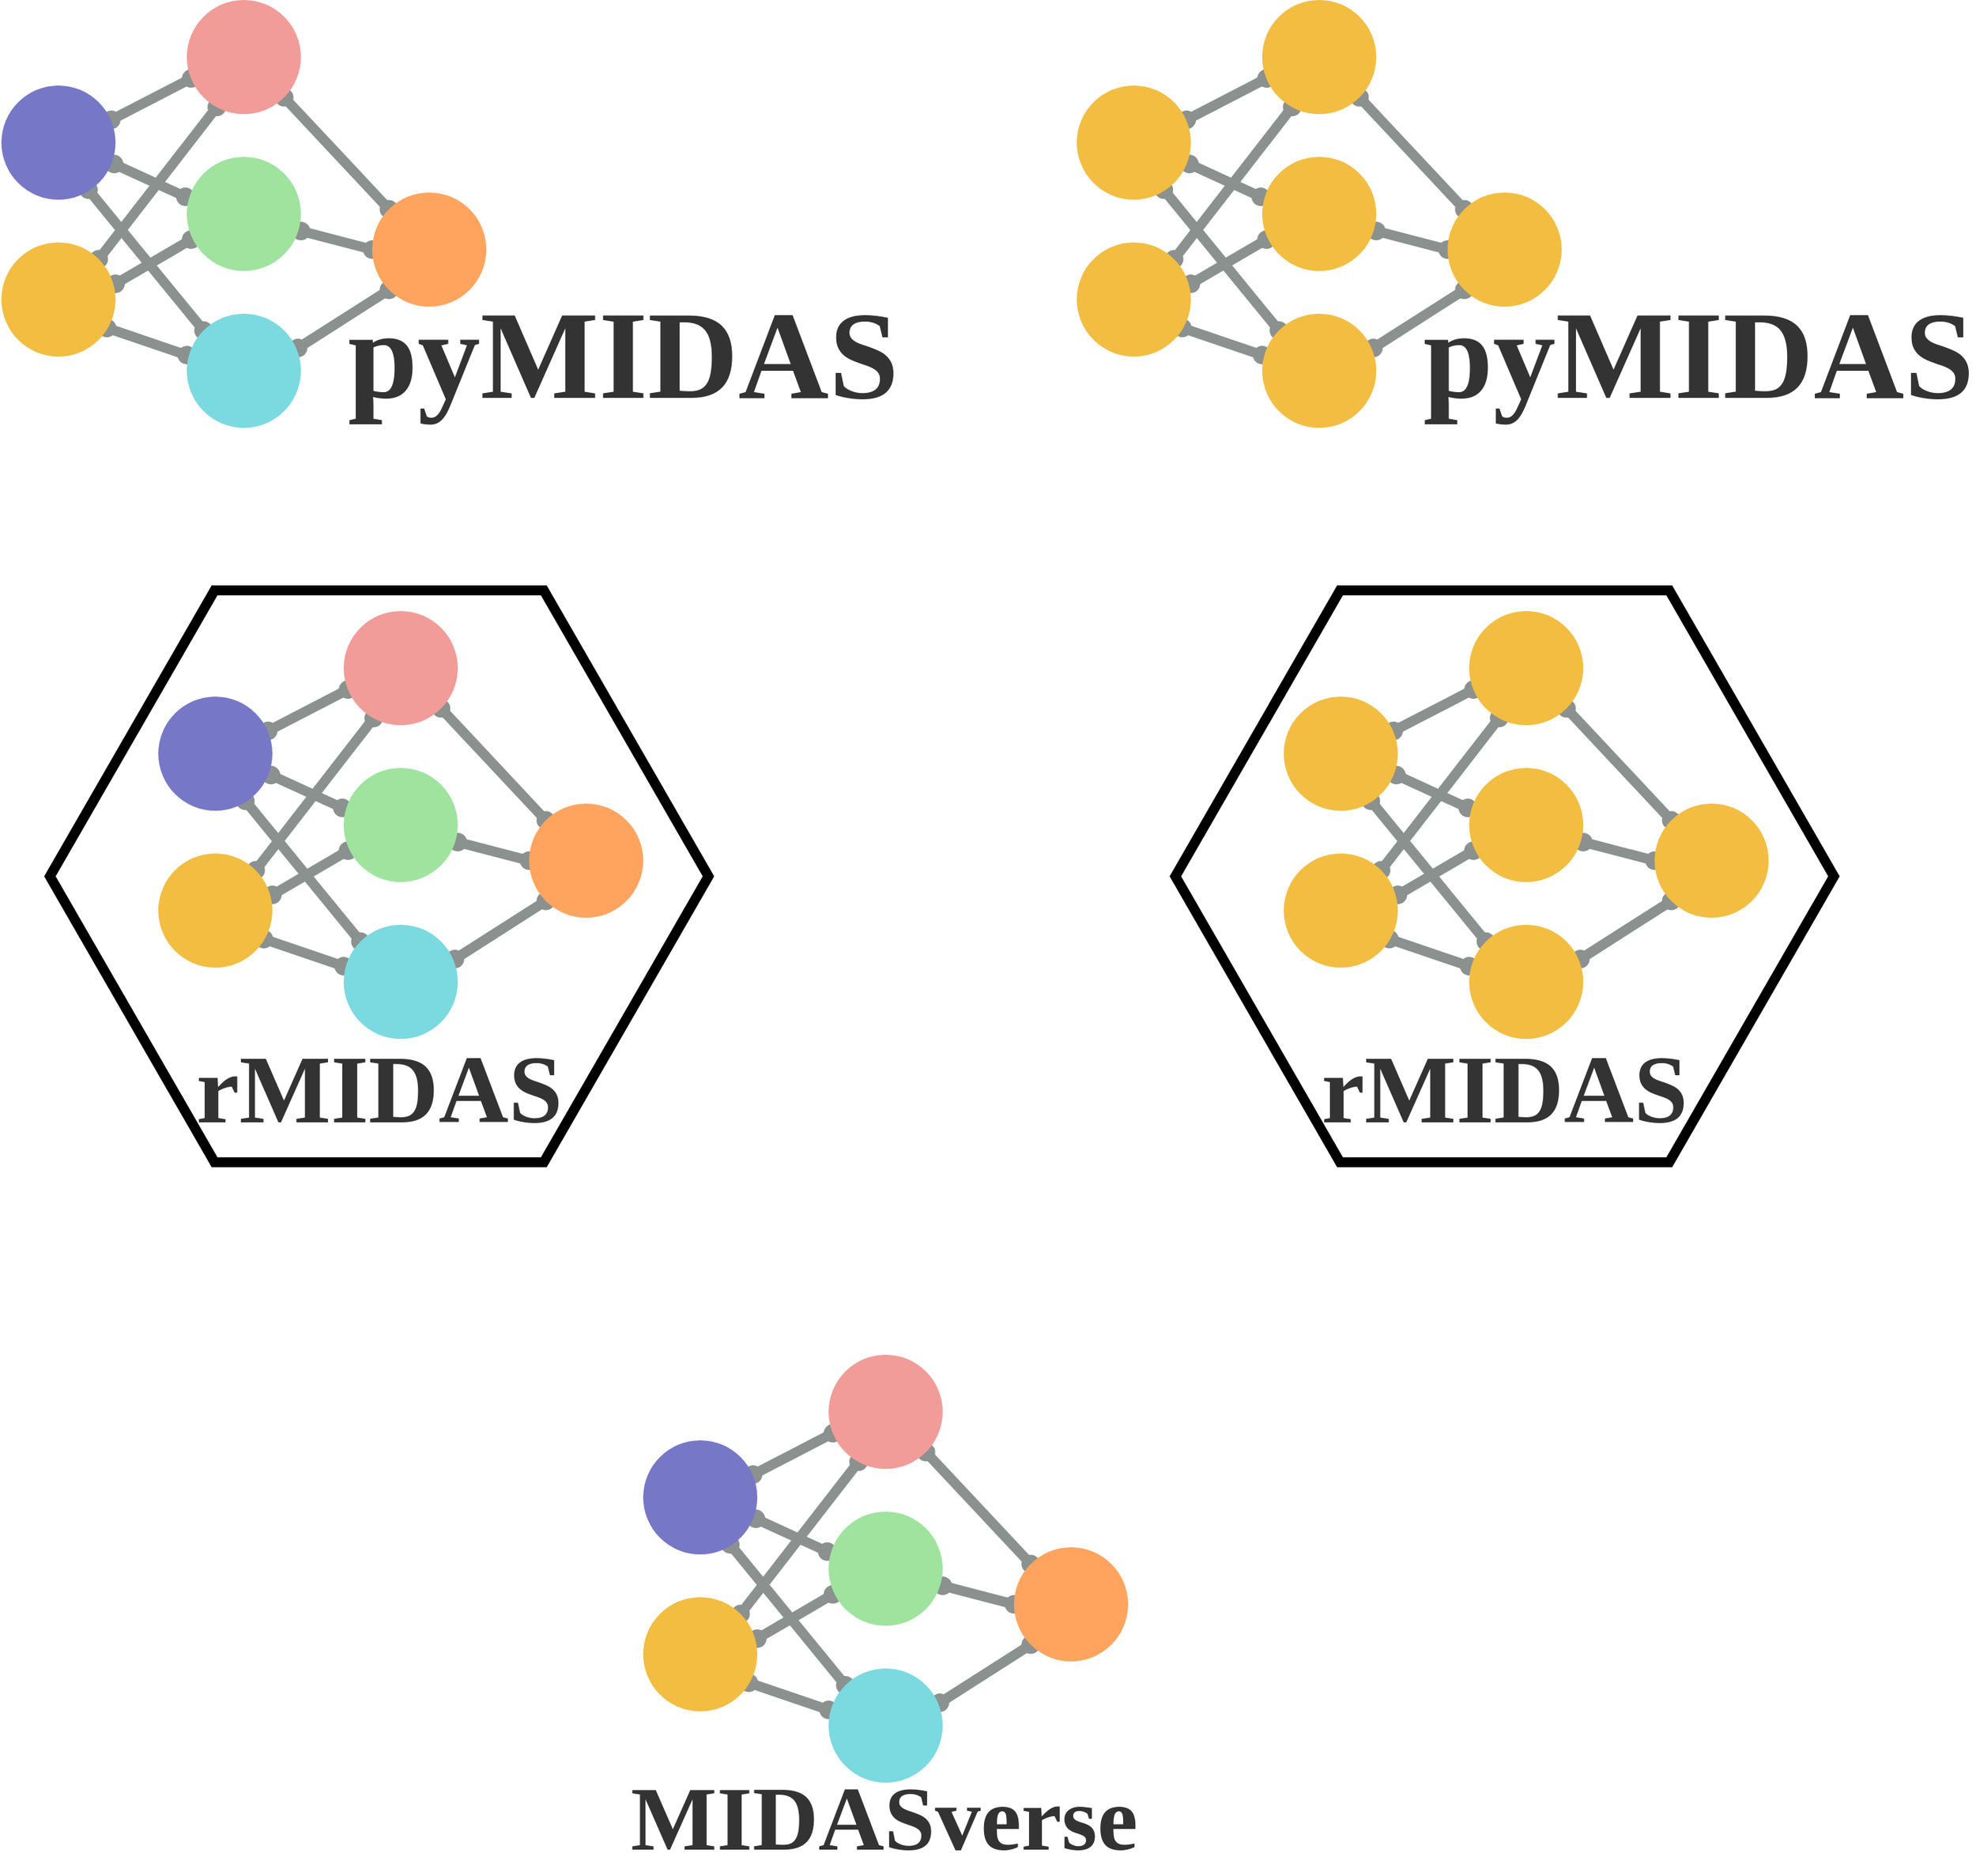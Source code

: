 <mxfile version="12.4.2" type="device" pages="1"><diagram id="gq_O7sFuViKUcxDhqL0e" name="Page-1"><mxGraphModel dx="1113" dy="800" grid="1" gridSize="10" guides="1" tooltips="1" connect="1" arrows="1" fold="1" page="1" pageScale="1" pageWidth="1600" pageHeight="900" math="0" shadow="0" extFonts="Ubuntu^https://fonts.googleapis.com/css?family=Ubuntu"><root><mxCell id="0"/><mxCell id="1" parent="0"/><mxCell id="aTZ5-UfbHRdMZmEoNgiI-82" value="" style="shape=hexagon;perimeter=hexagonPerimeter2;whiteSpace=wrap;html=1;strokeWidth=7;fontSize=40;" parent="1" vertex="1"><mxGeometry x="959.13" y="454" width="461.75" height="401" as="geometry"/></mxCell><mxCell id="aTZ5-UfbHRdMZmEoNgiI-83" style="rounded=0;orthogonalLoop=1;jettySize=auto;html=1;exitX=1;exitY=1;exitDx=0;exitDy=0;entryX=0;entryY=0;entryDx=0;entryDy=0;endArrow=oval;endFill=1;startArrow=oval;startFill=1;strokeWidth=7;strokeColor=#8B918E;fillColor=#fff2cc;" parent="1" source="aTZ5-UfbHRdMZmEoNgiI-96" target="aTZ5-UfbHRdMZmEoNgiI-92" edge="1"><mxGeometry relative="1" as="geometry"/></mxCell><mxCell id="aTZ5-UfbHRdMZmEoNgiI-84" style="edgeStyle=none;rounded=0;orthogonalLoop=1;jettySize=auto;html=1;exitX=0.263;exitY=0.938;exitDx=0;exitDy=0;entryX=1;entryY=0;entryDx=0;entryDy=0;startArrow=oval;startFill=1;endArrow=oval;endFill=1;strokeWidth=7;strokeColor=#8B918E;fillColor=#fff2cc;exitPerimeter=0;" parent="1" source="aTZ5-UfbHRdMZmEoNgiI-96" target="aTZ5-UfbHRdMZmEoNgiI-89" edge="1"><mxGeometry relative="1" as="geometry"/></mxCell><mxCell id="aTZ5-UfbHRdMZmEoNgiI-85" style="edgeStyle=none;rounded=0;orthogonalLoop=1;jettySize=auto;html=1;exitX=0.963;exitY=0.3;exitDx=0;exitDy=0;entryX=0.038;entryY=0.688;entryDx=0;entryDy=0;startArrow=oval;startFill=1;endArrow=oval;endFill=1;strokeWidth=7;strokeColor=#8B918E;fillColor=#fff2cc;entryPerimeter=0;exitPerimeter=0;" parent="1" source="aTZ5-UfbHRdMZmEoNgiI-95" target="aTZ5-UfbHRdMZmEoNgiI-96" edge="1"><mxGeometry relative="1" as="geometry"/></mxCell><mxCell id="aTZ5-UfbHRdMZmEoNgiI-86" style="edgeStyle=none;rounded=0;orthogonalLoop=1;jettySize=auto;html=1;exitX=0;exitY=0;exitDx=0;exitDy=0;entryX=0.763;entryY=0.913;entryDx=0;entryDy=0;startArrow=oval;startFill=1;endArrow=oval;endFill=1;strokeWidth=7;strokeColor=#8B918E;fillColor=#fff2cc;entryPerimeter=0;" parent="1" source="aTZ5-UfbHRdMZmEoNgiI-93" target="aTZ5-UfbHRdMZmEoNgiI-95" edge="1"><mxGeometry relative="1" as="geometry"/></mxCell><mxCell id="aTZ5-UfbHRdMZmEoNgiI-87" style="edgeStyle=none;rounded=0;orthogonalLoop=1;jettySize=auto;html=1;exitX=1;exitY=0.363;exitDx=0;exitDy=0;entryX=0.038;entryY=0.725;entryDx=0;entryDy=0;startArrow=oval;startFill=1;endArrow=oval;endFill=1;strokeWidth=7;strokeColor=#8B918E;fillColor=#fff2cc;exitPerimeter=0;entryPerimeter=0;" parent="1" source="aTZ5-UfbHRdMZmEoNgiI-89" target="aTZ5-UfbHRdMZmEoNgiI-97" edge="1"><mxGeometry relative="1" as="geometry"/></mxCell><mxCell id="aTZ5-UfbHRdMZmEoNgiI-88" style="edgeStyle=none;rounded=0;orthogonalLoop=1;jettySize=auto;html=1;exitX=0.925;exitY=0.75;exitDx=0;exitDy=0;entryX=0;entryY=0.363;entryDx=0;entryDy=0;startArrow=oval;startFill=1;endArrow=oval;endFill=1;strokeWidth=7;strokeColor=#8B918E;fillColor=#fff2cc;exitPerimeter=0;entryPerimeter=0;" parent="1" source="aTZ5-UfbHRdMZmEoNgiI-89" target="aTZ5-UfbHRdMZmEoNgiI-93" edge="1"><mxGeometry relative="1" as="geometry"/></mxCell><mxCell id="aTZ5-UfbHRdMZmEoNgiI-89" value="" style="ellipse;whiteSpace=wrap;html=1;aspect=fixed;fillColor=#F2BD41;strokeColor=none;" parent="1" vertex="1"><mxGeometry x="1035.12" y="638.5" width="80" height="80" as="geometry"/></mxCell><mxCell id="aTZ5-UfbHRdMZmEoNgiI-90" style="edgeStyle=none;rounded=0;orthogonalLoop=1;jettySize=auto;html=1;exitX=0;exitY=0.5;exitDx=0;exitDy=0;entryX=1;entryY=0.65;entryDx=0;entryDy=0;startArrow=oval;startFill=1;endArrow=oval;endFill=1;strokeWidth=7;strokeColor=#8B918E;fillColor=#fff2cc;entryPerimeter=0;" parent="1" source="aTZ5-UfbHRdMZmEoNgiI-92" target="aTZ5-UfbHRdMZmEoNgiI-97" edge="1"><mxGeometry relative="1" as="geometry"/></mxCell><mxCell id="aTZ5-UfbHRdMZmEoNgiI-91" style="edgeStyle=none;rounded=0;orthogonalLoop=1;jettySize=auto;html=1;exitX=0;exitY=1;exitDx=0;exitDy=0;entryX=0.975;entryY=0.3;entryDx=0;entryDy=0;startArrow=oval;startFill=1;endArrow=oval;endFill=1;strokeWidth=7;strokeColor=#8B918E;entryPerimeter=0;" parent="1" source="aTZ5-UfbHRdMZmEoNgiI-92" target="aTZ5-UfbHRdMZmEoNgiI-93" edge="1"><mxGeometry relative="1" as="geometry"/></mxCell><mxCell id="aTZ5-UfbHRdMZmEoNgiI-92" value="" style="ellipse;whiteSpace=wrap;html=1;aspect=fixed;strokeColor=none;fillColor=#F2BD41;" parent="1" vertex="1"><mxGeometry x="1295.12" y="603.5" width="80" height="80" as="geometry"/></mxCell><mxCell id="aTZ5-UfbHRdMZmEoNgiI-93" value="" style="ellipse;whiteSpace=wrap;html=1;aspect=fixed;strokeColor=none;fillColor=#F2BD41;" parent="1" vertex="1"><mxGeometry x="1165.12" y="688.5" width="80" height="80" as="geometry"/></mxCell><mxCell id="aTZ5-UfbHRdMZmEoNgiI-94" style="edgeStyle=none;rounded=0;orthogonalLoop=1;jettySize=auto;html=1;exitX=0.988;exitY=0.688;exitDx=0;exitDy=0;entryX=-0.012;entryY=0.35;entryDx=0;entryDy=0;startArrow=oval;startFill=1;endArrow=oval;endFill=1;strokeColor=#8B918E;strokeWidth=7;entryPerimeter=0;exitPerimeter=0;" parent="1" source="aTZ5-UfbHRdMZmEoNgiI-95" target="aTZ5-UfbHRdMZmEoNgiI-97" edge="1"><mxGeometry relative="1" as="geometry"/></mxCell><mxCell id="aTZ5-UfbHRdMZmEoNgiI-95" value="" style="ellipse;whiteSpace=wrap;html=1;aspect=fixed;strokeColor=none;fillColor=#F2BD41;" parent="1" vertex="1"><mxGeometry x="1035.12" y="528.5" width="80" height="80" as="geometry"/></mxCell><mxCell id="aTZ5-UfbHRdMZmEoNgiI-96" value="" style="ellipse;whiteSpace=wrap;html=1;aspect=fixed;strokeColor=none;fillColor=#F2BD41;" parent="1" vertex="1"><mxGeometry x="1165.12" y="468.5" width="80" height="80" as="geometry"/></mxCell><mxCell id="aTZ5-UfbHRdMZmEoNgiI-97" value="" style="ellipse;whiteSpace=wrap;html=1;aspect=fixed;fillColor=#F2BD41;strokeColor=none;" parent="1" vertex="1"><mxGeometry x="1165.12" y="578.5" width="80" height="80" as="geometry"/></mxCell><mxCell id="aTZ5-UfbHRdMZmEoNgiI-98" value="rMIDAS" style="text;html=1;strokeColor=none;fillColor=none;align=center;verticalAlign=middle;whiteSpace=wrap;rounded=0;fontSize=68;fontStyle=1;fontColor=#333333;rotation=0;fontFamily=Ubuntu;FType=g;" parent="1" vertex="1"><mxGeometry x="1115" y="793.5" width="150" height="20" as="geometry"/></mxCell><mxCell id="aTZ5-UfbHRdMZmEoNgiI-99" value="" style="shape=hexagon;perimeter=hexagonPerimeter2;whiteSpace=wrap;html=1;strokeWidth=7;fontSize=40;" parent="1" vertex="1"><mxGeometry x="170" y="454" width="461.75" height="401" as="geometry"/></mxCell><mxCell id="aTZ5-UfbHRdMZmEoNgiI-100" style="rounded=0;orthogonalLoop=1;jettySize=auto;html=1;exitX=1;exitY=1;exitDx=0;exitDy=0;entryX=0;entryY=0;entryDx=0;entryDy=0;endArrow=oval;endFill=1;startArrow=oval;startFill=1;strokeWidth=7;strokeColor=#8B918E;fillColor=#fff2cc;" parent="1" source="aTZ5-UfbHRdMZmEoNgiI-113" target="aTZ5-UfbHRdMZmEoNgiI-109" edge="1"><mxGeometry relative="1" as="geometry"/></mxCell><mxCell id="aTZ5-UfbHRdMZmEoNgiI-101" style="edgeStyle=none;rounded=0;orthogonalLoop=1;jettySize=auto;html=1;exitX=0.263;exitY=0.938;exitDx=0;exitDy=0;entryX=1;entryY=0;entryDx=0;entryDy=0;startArrow=oval;startFill=1;endArrow=oval;endFill=1;strokeWidth=7;strokeColor=#8B918E;fillColor=#fff2cc;exitPerimeter=0;" parent="1" source="aTZ5-UfbHRdMZmEoNgiI-113" target="aTZ5-UfbHRdMZmEoNgiI-106" edge="1"><mxGeometry relative="1" as="geometry"/></mxCell><mxCell id="aTZ5-UfbHRdMZmEoNgiI-102" style="edgeStyle=none;rounded=0;orthogonalLoop=1;jettySize=auto;html=1;exitX=0.963;exitY=0.3;exitDx=0;exitDy=0;entryX=0.038;entryY=0.688;entryDx=0;entryDy=0;startArrow=oval;startFill=1;endArrow=oval;endFill=1;strokeWidth=7;strokeColor=#8B918E;fillColor=#fff2cc;entryPerimeter=0;exitPerimeter=0;" parent="1" source="aTZ5-UfbHRdMZmEoNgiI-112" target="aTZ5-UfbHRdMZmEoNgiI-113" edge="1"><mxGeometry relative="1" as="geometry"/></mxCell><mxCell id="aTZ5-UfbHRdMZmEoNgiI-103" style="edgeStyle=none;rounded=0;orthogonalLoop=1;jettySize=auto;html=1;exitX=0;exitY=0;exitDx=0;exitDy=0;entryX=0.763;entryY=0.913;entryDx=0;entryDy=0;startArrow=oval;startFill=1;endArrow=oval;endFill=1;strokeWidth=7;strokeColor=#8B918E;fillColor=#fff2cc;entryPerimeter=0;" parent="1" source="aTZ5-UfbHRdMZmEoNgiI-110" target="aTZ5-UfbHRdMZmEoNgiI-112" edge="1"><mxGeometry relative="1" as="geometry"/></mxCell><mxCell id="aTZ5-UfbHRdMZmEoNgiI-104" style="edgeStyle=none;rounded=0;orthogonalLoop=1;jettySize=auto;html=1;exitX=1;exitY=0.363;exitDx=0;exitDy=0;entryX=0.038;entryY=0.725;entryDx=0;entryDy=0;startArrow=oval;startFill=1;endArrow=oval;endFill=1;strokeWidth=7;strokeColor=#8B918E;fillColor=#fff2cc;exitPerimeter=0;entryPerimeter=0;" parent="1" source="aTZ5-UfbHRdMZmEoNgiI-106" target="aTZ5-UfbHRdMZmEoNgiI-114" edge="1"><mxGeometry relative="1" as="geometry"/></mxCell><mxCell id="aTZ5-UfbHRdMZmEoNgiI-105" style="edgeStyle=none;rounded=0;orthogonalLoop=1;jettySize=auto;html=1;exitX=0.925;exitY=0.75;exitDx=0;exitDy=0;entryX=0;entryY=0.363;entryDx=0;entryDy=0;startArrow=oval;startFill=1;endArrow=oval;endFill=1;strokeWidth=7;strokeColor=#8B918E;fillColor=#fff2cc;exitPerimeter=0;entryPerimeter=0;" parent="1" source="aTZ5-UfbHRdMZmEoNgiI-106" target="aTZ5-UfbHRdMZmEoNgiI-110" edge="1"><mxGeometry relative="1" as="geometry"/></mxCell><mxCell id="aTZ5-UfbHRdMZmEoNgiI-106" value="" style="ellipse;whiteSpace=wrap;html=1;aspect=fixed;fillColor=#F2BD41;strokeColor=none;" parent="1" vertex="1"><mxGeometry x="245.99" y="638.5" width="80" height="80" as="geometry"/></mxCell><mxCell id="aTZ5-UfbHRdMZmEoNgiI-107" style="edgeStyle=none;rounded=0;orthogonalLoop=1;jettySize=auto;html=1;exitX=0;exitY=0.5;exitDx=0;exitDy=0;entryX=1;entryY=0.65;entryDx=0;entryDy=0;startArrow=oval;startFill=1;endArrow=oval;endFill=1;strokeWidth=7;strokeColor=#8B918E;fillColor=#fff2cc;entryPerimeter=0;" parent="1" source="aTZ5-UfbHRdMZmEoNgiI-109" target="aTZ5-UfbHRdMZmEoNgiI-114" edge="1"><mxGeometry relative="1" as="geometry"/></mxCell><mxCell id="aTZ5-UfbHRdMZmEoNgiI-108" style="edgeStyle=none;rounded=0;orthogonalLoop=1;jettySize=auto;html=1;exitX=0;exitY=1;exitDx=0;exitDy=0;entryX=0.975;entryY=0.3;entryDx=0;entryDy=0;startArrow=oval;startFill=1;endArrow=oval;endFill=1;strokeWidth=7;strokeColor=#8B918E;entryPerimeter=0;" parent="1" source="aTZ5-UfbHRdMZmEoNgiI-109" target="aTZ5-UfbHRdMZmEoNgiI-110" edge="1"><mxGeometry relative="1" as="geometry"/></mxCell><mxCell id="aTZ5-UfbHRdMZmEoNgiI-109" value="" style="ellipse;whiteSpace=wrap;html=1;aspect=fixed;strokeColor=none;fillColor=#FFA45E;" parent="1" vertex="1"><mxGeometry x="505.99" y="603.5" width="80" height="80" as="geometry"/></mxCell><mxCell id="aTZ5-UfbHRdMZmEoNgiI-110" value="" style="ellipse;whiteSpace=wrap;html=1;aspect=fixed;strokeColor=none;fillColor=#7BD9E0;" parent="1" vertex="1"><mxGeometry x="375.99" y="688.5" width="80" height="80" as="geometry"/></mxCell><mxCell id="aTZ5-UfbHRdMZmEoNgiI-111" style="edgeStyle=none;rounded=0;orthogonalLoop=1;jettySize=auto;html=1;exitX=0.988;exitY=0.688;exitDx=0;exitDy=0;entryX=-0.012;entryY=0.35;entryDx=0;entryDy=0;startArrow=oval;startFill=1;endArrow=oval;endFill=1;strokeColor=#8B918E;strokeWidth=7;entryPerimeter=0;exitPerimeter=0;" parent="1" source="aTZ5-UfbHRdMZmEoNgiI-112" target="aTZ5-UfbHRdMZmEoNgiI-114" edge="1"><mxGeometry relative="1" as="geometry"/></mxCell><mxCell id="aTZ5-UfbHRdMZmEoNgiI-112" value="" style="ellipse;whiteSpace=wrap;html=1;aspect=fixed;strokeColor=none;fillColor=#7777C7;" parent="1" vertex="1"><mxGeometry x="245.99" y="528.5" width="80" height="80" as="geometry"/></mxCell><mxCell id="aTZ5-UfbHRdMZmEoNgiI-113" value="" style="ellipse;whiteSpace=wrap;html=1;aspect=fixed;strokeColor=none;fillColor=#F19C99;gradientColor=none;gradientDirection=east;" parent="1" vertex="1"><mxGeometry x="375.99" y="468.5" width="80" height="80" as="geometry"/></mxCell><mxCell id="aTZ5-UfbHRdMZmEoNgiI-114" value="" style="ellipse;whiteSpace=wrap;html=1;aspect=fixed;fillColor=#9FE39F;strokeColor=none;" parent="1" vertex="1"><mxGeometry x="375.99" y="578.5" width="80" height="80" as="geometry"/></mxCell><mxCell id="aTZ5-UfbHRdMZmEoNgiI-115" value="rMIDAS" style="text;html=1;strokeColor=none;fillColor=none;align=center;verticalAlign=middle;whiteSpace=wrap;rounded=0;fontSize=68;fontStyle=1;fontColor=#333333;rotation=0;fontFamily=Ubuntu;FType=g;" parent="1" vertex="1"><mxGeometry x="325.87" y="793.5" width="150" height="20" as="geometry"/></mxCell><mxCell id="aTZ5-UfbHRdMZmEoNgiI-116" style="rounded=0;orthogonalLoop=1;jettySize=auto;html=1;exitX=1;exitY=1;exitDx=0;exitDy=0;entryX=0;entryY=0;entryDx=0;entryDy=0;endArrow=oval;endFill=1;startArrow=oval;startFill=1;strokeWidth=7;strokeColor=#8B918E;fillColor=#fff2cc;" parent="1" source="aTZ5-UfbHRdMZmEoNgiI-129" target="aTZ5-UfbHRdMZmEoNgiI-125" edge="1"><mxGeometry relative="1" as="geometry"/></mxCell><mxCell id="aTZ5-UfbHRdMZmEoNgiI-117" style="edgeStyle=none;rounded=0;orthogonalLoop=1;jettySize=auto;html=1;exitX=0.263;exitY=0.938;exitDx=0;exitDy=0;entryX=1;entryY=0;entryDx=0;entryDy=0;startArrow=oval;startFill=1;endArrow=oval;endFill=1;strokeWidth=7;strokeColor=#8B918E;fillColor=#fff2cc;exitPerimeter=0;" parent="1" source="aTZ5-UfbHRdMZmEoNgiI-129" target="aTZ5-UfbHRdMZmEoNgiI-122" edge="1"><mxGeometry relative="1" as="geometry"/></mxCell><mxCell id="aTZ5-UfbHRdMZmEoNgiI-118" style="edgeStyle=none;rounded=0;orthogonalLoop=1;jettySize=auto;html=1;exitX=0.963;exitY=0.3;exitDx=0;exitDy=0;entryX=0.038;entryY=0.688;entryDx=0;entryDy=0;startArrow=oval;startFill=1;endArrow=oval;endFill=1;strokeWidth=7;strokeColor=#8B918E;fillColor=#fff2cc;entryPerimeter=0;exitPerimeter=0;" parent="1" source="aTZ5-UfbHRdMZmEoNgiI-128" target="aTZ5-UfbHRdMZmEoNgiI-129" edge="1"><mxGeometry relative="1" as="geometry"/></mxCell><mxCell id="aTZ5-UfbHRdMZmEoNgiI-119" style="edgeStyle=none;rounded=0;orthogonalLoop=1;jettySize=auto;html=1;exitX=0;exitY=0;exitDx=0;exitDy=0;entryX=0.763;entryY=0.913;entryDx=0;entryDy=0;startArrow=oval;startFill=1;endArrow=oval;endFill=1;strokeWidth=7;strokeColor=#8B918E;fillColor=#fff2cc;entryPerimeter=0;" parent="1" source="aTZ5-UfbHRdMZmEoNgiI-126" target="aTZ5-UfbHRdMZmEoNgiI-128" edge="1"><mxGeometry relative="1" as="geometry"/></mxCell><mxCell id="aTZ5-UfbHRdMZmEoNgiI-120" style="edgeStyle=none;rounded=0;orthogonalLoop=1;jettySize=auto;html=1;exitX=1;exitY=0.363;exitDx=0;exitDy=0;entryX=0.038;entryY=0.725;entryDx=0;entryDy=0;startArrow=oval;startFill=1;endArrow=oval;endFill=1;strokeWidth=7;strokeColor=#8B918E;fillColor=#fff2cc;exitPerimeter=0;entryPerimeter=0;" parent="1" source="aTZ5-UfbHRdMZmEoNgiI-122" target="aTZ5-UfbHRdMZmEoNgiI-130" edge="1"><mxGeometry relative="1" as="geometry"/></mxCell><mxCell id="aTZ5-UfbHRdMZmEoNgiI-121" style="edgeStyle=none;rounded=0;orthogonalLoop=1;jettySize=auto;html=1;exitX=0.925;exitY=0.75;exitDx=0;exitDy=0;entryX=0;entryY=0.363;entryDx=0;entryDy=0;startArrow=oval;startFill=1;endArrow=oval;endFill=1;strokeWidth=7;strokeColor=#8B918E;fillColor=#fff2cc;exitPerimeter=0;entryPerimeter=0;" parent="1" source="aTZ5-UfbHRdMZmEoNgiI-122" target="aTZ5-UfbHRdMZmEoNgiI-126" edge="1"><mxGeometry relative="1" as="geometry"/></mxCell><mxCell id="aTZ5-UfbHRdMZmEoNgiI-122" value="" style="ellipse;whiteSpace=wrap;html=1;aspect=fixed;fillColor=#F2BD41;strokeColor=none;" parent="1" vertex="1"><mxGeometry x="135.99" y="210" width="80" height="80" as="geometry"/></mxCell><mxCell id="aTZ5-UfbHRdMZmEoNgiI-123" style="edgeStyle=none;rounded=0;orthogonalLoop=1;jettySize=auto;html=1;exitX=0;exitY=0.5;exitDx=0;exitDy=0;entryX=1;entryY=0.65;entryDx=0;entryDy=0;startArrow=oval;startFill=1;endArrow=oval;endFill=1;strokeWidth=7;strokeColor=#8B918E;fillColor=#fff2cc;entryPerimeter=0;" parent="1" source="aTZ5-UfbHRdMZmEoNgiI-125" target="aTZ5-UfbHRdMZmEoNgiI-130" edge="1"><mxGeometry relative="1" as="geometry"/></mxCell><mxCell id="aTZ5-UfbHRdMZmEoNgiI-124" style="edgeStyle=none;rounded=0;orthogonalLoop=1;jettySize=auto;html=1;exitX=0;exitY=1;exitDx=0;exitDy=0;entryX=0.975;entryY=0.3;entryDx=0;entryDy=0;startArrow=oval;startFill=1;endArrow=oval;endFill=1;strokeWidth=7;strokeColor=#8B918E;entryPerimeter=0;" parent="1" source="aTZ5-UfbHRdMZmEoNgiI-125" target="aTZ5-UfbHRdMZmEoNgiI-126" edge="1"><mxGeometry relative="1" as="geometry"/></mxCell><mxCell id="aTZ5-UfbHRdMZmEoNgiI-125" value="" style="ellipse;whiteSpace=wrap;html=1;aspect=fixed;strokeColor=none;fillColor=#FFA45E;" parent="1" vertex="1"><mxGeometry x="395.99" y="175" width="80" height="80" as="geometry"/></mxCell><mxCell id="aTZ5-UfbHRdMZmEoNgiI-126" value="" style="ellipse;whiteSpace=wrap;html=1;aspect=fixed;strokeColor=none;fillColor=#7BD9E0;" parent="1" vertex="1"><mxGeometry x="265.99" y="260" width="80" height="80" as="geometry"/></mxCell><mxCell id="aTZ5-UfbHRdMZmEoNgiI-127" style="edgeStyle=none;rounded=0;orthogonalLoop=1;jettySize=auto;html=1;exitX=0.988;exitY=0.688;exitDx=0;exitDy=0;entryX=-0.012;entryY=0.35;entryDx=0;entryDy=0;startArrow=oval;startFill=1;endArrow=oval;endFill=1;strokeColor=#8B918E;strokeWidth=7;entryPerimeter=0;exitPerimeter=0;" parent="1" source="aTZ5-UfbHRdMZmEoNgiI-128" target="aTZ5-UfbHRdMZmEoNgiI-130" edge="1"><mxGeometry relative="1" as="geometry"/></mxCell><mxCell id="aTZ5-UfbHRdMZmEoNgiI-128" value="" style="ellipse;whiteSpace=wrap;html=1;aspect=fixed;strokeColor=none;fillColor=#7777C7;" parent="1" vertex="1"><mxGeometry x="135.99" y="100" width="80" height="80" as="geometry"/></mxCell><mxCell id="aTZ5-UfbHRdMZmEoNgiI-129" value="" style="ellipse;whiteSpace=wrap;html=1;aspect=fixed;strokeColor=none;fillColor=#F19C99;gradientColor=none;gradientDirection=east;" parent="1" vertex="1"><mxGeometry x="265.99" y="40" width="80" height="80" as="geometry"/></mxCell><mxCell id="aTZ5-UfbHRdMZmEoNgiI-130" value="" style="ellipse;whiteSpace=wrap;html=1;aspect=fixed;fillColor=#9FE39F;strokeColor=none;" parent="1" vertex="1"><mxGeometry x="265.99" y="150" width="80" height="80" as="geometry"/></mxCell><mxCell id="aTZ5-UfbHRdMZmEoNgiI-131" value="pyMIDAS" style="text;html=1;strokeColor=none;fillColor=none;align=center;verticalAlign=middle;whiteSpace=wrap;rounded=0;fontSize=88;fontStyle=1;fontColor=#333333;rotation=0;fontFamily=Ubuntu;FType=g;" parent="1" vertex="1"><mxGeometry x="497" y="279" width="150" height="20" as="geometry"/></mxCell><mxCell id="aTZ5-UfbHRdMZmEoNgiI-135" style="rounded=0;orthogonalLoop=1;jettySize=auto;html=1;exitX=1;exitY=1;exitDx=0;exitDy=0;entryX=0;entryY=0;entryDx=0;entryDy=0;endArrow=oval;endFill=1;startArrow=oval;startFill=1;strokeWidth=7;strokeColor=#8B918E;fillColor=#fff2cc;" parent="1" source="aTZ5-UfbHRdMZmEoNgiI-148" target="aTZ5-UfbHRdMZmEoNgiI-144" edge="1"><mxGeometry relative="1" as="geometry"/></mxCell><mxCell id="aTZ5-UfbHRdMZmEoNgiI-136" style="edgeStyle=none;rounded=0;orthogonalLoop=1;jettySize=auto;html=1;exitX=0.263;exitY=0.938;exitDx=0;exitDy=0;entryX=1;entryY=0;entryDx=0;entryDy=0;startArrow=oval;startFill=1;endArrow=oval;endFill=1;strokeWidth=7;strokeColor=#8B918E;fillColor=#fff2cc;exitPerimeter=0;" parent="1" source="aTZ5-UfbHRdMZmEoNgiI-148" target="aTZ5-UfbHRdMZmEoNgiI-141" edge="1"><mxGeometry relative="1" as="geometry"/></mxCell><mxCell id="aTZ5-UfbHRdMZmEoNgiI-137" style="edgeStyle=none;rounded=0;orthogonalLoop=1;jettySize=auto;html=1;exitX=0.963;exitY=0.3;exitDx=0;exitDy=0;entryX=0.038;entryY=0.688;entryDx=0;entryDy=0;startArrow=oval;startFill=1;endArrow=oval;endFill=1;strokeWidth=7;strokeColor=#8B918E;fillColor=#fff2cc;entryPerimeter=0;exitPerimeter=0;" parent="1" source="aTZ5-UfbHRdMZmEoNgiI-147" target="aTZ5-UfbHRdMZmEoNgiI-148" edge="1"><mxGeometry relative="1" as="geometry"/></mxCell><mxCell id="aTZ5-UfbHRdMZmEoNgiI-138" style="edgeStyle=none;rounded=0;orthogonalLoop=1;jettySize=auto;html=1;exitX=0;exitY=0;exitDx=0;exitDy=0;entryX=0.763;entryY=0.913;entryDx=0;entryDy=0;startArrow=oval;startFill=1;endArrow=oval;endFill=1;strokeWidth=7;strokeColor=#8B918E;fillColor=#fff2cc;entryPerimeter=0;" parent="1" source="aTZ5-UfbHRdMZmEoNgiI-145" target="aTZ5-UfbHRdMZmEoNgiI-147" edge="1"><mxGeometry relative="1" as="geometry"/></mxCell><mxCell id="aTZ5-UfbHRdMZmEoNgiI-139" style="edgeStyle=none;rounded=0;orthogonalLoop=1;jettySize=auto;html=1;exitX=1;exitY=0.363;exitDx=0;exitDy=0;entryX=0.038;entryY=0.725;entryDx=0;entryDy=0;startArrow=oval;startFill=1;endArrow=oval;endFill=1;strokeWidth=7;strokeColor=#8B918E;fillColor=#fff2cc;exitPerimeter=0;entryPerimeter=0;" parent="1" source="aTZ5-UfbHRdMZmEoNgiI-141" target="aTZ5-UfbHRdMZmEoNgiI-149" edge="1"><mxGeometry relative="1" as="geometry"/></mxCell><mxCell id="aTZ5-UfbHRdMZmEoNgiI-140" style="edgeStyle=none;rounded=0;orthogonalLoop=1;jettySize=auto;html=1;exitX=0.925;exitY=0.75;exitDx=0;exitDy=0;entryX=0;entryY=0.363;entryDx=0;entryDy=0;startArrow=oval;startFill=1;endArrow=oval;endFill=1;strokeWidth=7;strokeColor=#8B918E;fillColor=#fff2cc;exitPerimeter=0;entryPerimeter=0;" parent="1" source="aTZ5-UfbHRdMZmEoNgiI-141" target="aTZ5-UfbHRdMZmEoNgiI-145" edge="1"><mxGeometry relative="1" as="geometry"/></mxCell><mxCell id="aTZ5-UfbHRdMZmEoNgiI-141" value="" style="ellipse;whiteSpace=wrap;html=1;aspect=fixed;fillColor=#F2BD41;strokeColor=none;" parent="1" vertex="1"><mxGeometry x="890" y="210" width="80" height="80" as="geometry"/></mxCell><mxCell id="aTZ5-UfbHRdMZmEoNgiI-142" style="edgeStyle=none;rounded=0;orthogonalLoop=1;jettySize=auto;html=1;exitX=0;exitY=0.5;exitDx=0;exitDy=0;entryX=1;entryY=0.65;entryDx=0;entryDy=0;startArrow=oval;startFill=1;endArrow=oval;endFill=1;strokeWidth=7;strokeColor=#8B918E;fillColor=#fff2cc;entryPerimeter=0;" parent="1" source="aTZ5-UfbHRdMZmEoNgiI-144" target="aTZ5-UfbHRdMZmEoNgiI-149" edge="1"><mxGeometry relative="1" as="geometry"/></mxCell><mxCell id="aTZ5-UfbHRdMZmEoNgiI-143" style="edgeStyle=none;rounded=0;orthogonalLoop=1;jettySize=auto;html=1;exitX=0;exitY=1;exitDx=0;exitDy=0;entryX=0.975;entryY=0.3;entryDx=0;entryDy=0;startArrow=oval;startFill=1;endArrow=oval;endFill=1;strokeWidth=7;strokeColor=#8B918E;entryPerimeter=0;" parent="1" source="aTZ5-UfbHRdMZmEoNgiI-144" target="aTZ5-UfbHRdMZmEoNgiI-145" edge="1"><mxGeometry relative="1" as="geometry"/></mxCell><mxCell id="aTZ5-UfbHRdMZmEoNgiI-144" value="" style="ellipse;whiteSpace=wrap;html=1;aspect=fixed;strokeColor=none;fillColor=#F2BD41;" parent="1" vertex="1"><mxGeometry x="1150" y="175" width="80" height="80" as="geometry"/></mxCell><mxCell id="aTZ5-UfbHRdMZmEoNgiI-145" value="" style="ellipse;whiteSpace=wrap;html=1;aspect=fixed;strokeColor=none;fillColor=#F2BD41;" parent="1" vertex="1"><mxGeometry x="1020" y="260" width="80" height="80" as="geometry"/></mxCell><mxCell id="aTZ5-UfbHRdMZmEoNgiI-146" style="edgeStyle=none;rounded=0;orthogonalLoop=1;jettySize=auto;html=1;exitX=0.988;exitY=0.688;exitDx=0;exitDy=0;entryX=-0.012;entryY=0.35;entryDx=0;entryDy=0;startArrow=oval;startFill=1;endArrow=oval;endFill=1;strokeColor=#8B918E;strokeWidth=7;entryPerimeter=0;exitPerimeter=0;" parent="1" source="aTZ5-UfbHRdMZmEoNgiI-147" target="aTZ5-UfbHRdMZmEoNgiI-149" edge="1"><mxGeometry relative="1" as="geometry"/></mxCell><mxCell id="aTZ5-UfbHRdMZmEoNgiI-147" value="" style="ellipse;whiteSpace=wrap;html=1;aspect=fixed;strokeColor=none;fillColor=#F2BD41;" parent="1" vertex="1"><mxGeometry x="890" y="100" width="80" height="80" as="geometry"/></mxCell><mxCell id="aTZ5-UfbHRdMZmEoNgiI-148" value="" style="ellipse;whiteSpace=wrap;html=1;aspect=fixed;strokeColor=none;fillColor=#F2BD41;gradientColor=none;gradientDirection=east;" parent="1" vertex="1"><mxGeometry x="1020" y="40" width="80" height="80" as="geometry"/></mxCell><mxCell id="aTZ5-UfbHRdMZmEoNgiI-149" value="" style="ellipse;whiteSpace=wrap;html=1;aspect=fixed;fillColor=#F2BD41;strokeColor=none;" parent="1" vertex="1"><mxGeometry x="1020" y="150" width="80" height="80" as="geometry"/></mxCell><mxCell id="aTZ5-UfbHRdMZmEoNgiI-150" value="pyMIDAS" style="text;html=1;strokeColor=none;fillColor=none;align=center;verticalAlign=middle;whiteSpace=wrap;rounded=0;fontSize=88;fontStyle=1;fontColor=#333333;rotation=0;fontFamily=Ubuntu;FType=g;" parent="1" vertex="1"><mxGeometry x="1251.01" y="279" width="150" height="20" as="geometry"/></mxCell><mxCell id="ku-KXqLZHu90IqBsVX5T-19" value="" style="group;container=1;" vertex="1" connectable="0" parent="1"><mxGeometry x="585.99" y="990" width="511.01" height="300" as="geometry"/></mxCell><mxCell id="ku-KXqLZHu90IqBsVX5T-8" style="edgeStyle=none;rounded=0;orthogonalLoop=1;jettySize=auto;html=1;exitX=0.925;exitY=0.75;exitDx=0;exitDy=0;entryX=0;entryY=0.363;entryDx=0;entryDy=0;startArrow=oval;startFill=1;endArrow=oval;endFill=1;strokeWidth=7;strokeColor=#8B918E;fillColor=#fff2cc;exitPerimeter=0;entryPerimeter=0;" edge="1" parent="ku-KXqLZHu90IqBsVX5T-19" source="ku-KXqLZHu90IqBsVX5T-9" target="ku-KXqLZHu90IqBsVX5T-13"><mxGeometry relative="1" as="geometry"/></mxCell><mxCell id="ku-KXqLZHu90IqBsVX5T-11" style="edgeStyle=none;rounded=0;orthogonalLoop=1;jettySize=auto;html=1;exitX=0;exitY=1;exitDx=0;exitDy=0;entryX=0.975;entryY=0.3;entryDx=0;entryDy=0;startArrow=oval;startFill=1;endArrow=oval;endFill=1;strokeWidth=7;strokeColor=#8B918E;entryPerimeter=0;" edge="1" parent="ku-KXqLZHu90IqBsVX5T-19" source="ku-KXqLZHu90IqBsVX5T-12" target="ku-KXqLZHu90IqBsVX5T-13"><mxGeometry relative="1" as="geometry"/></mxCell><mxCell id="ku-KXqLZHu90IqBsVX5T-6" style="edgeStyle=none;rounded=0;orthogonalLoop=1;jettySize=auto;html=1;exitX=0;exitY=0;exitDx=0;exitDy=0;entryX=0.763;entryY=0.913;entryDx=0;entryDy=0;startArrow=oval;startFill=1;endArrow=oval;endFill=1;strokeWidth=7;strokeColor=#8B918E;fillColor=#fff2cc;entryPerimeter=0;" edge="1" parent="ku-KXqLZHu90IqBsVX5T-19" source="ku-KXqLZHu90IqBsVX5T-13" target="ku-KXqLZHu90IqBsVX5T-15"><mxGeometry relative="1" as="geometry"/></mxCell><mxCell id="ku-KXqLZHu90IqBsVX5T-4" style="edgeStyle=none;rounded=0;orthogonalLoop=1;jettySize=auto;html=1;exitX=0.263;exitY=0.938;exitDx=0;exitDy=0;entryX=1;entryY=0;entryDx=0;entryDy=0;startArrow=oval;startFill=1;endArrow=oval;endFill=1;strokeWidth=7;strokeColor=#8B918E;fillColor=#fff2cc;exitPerimeter=0;" edge="1" parent="ku-KXqLZHu90IqBsVX5T-19" source="ku-KXqLZHu90IqBsVX5T-16" target="ku-KXqLZHu90IqBsVX5T-9"><mxGeometry relative="1" as="geometry"/></mxCell><mxCell id="ku-KXqLZHu90IqBsVX5T-3" style="rounded=0;orthogonalLoop=1;jettySize=auto;html=1;exitX=1;exitY=1;exitDx=0;exitDy=0;entryX=0;entryY=0;entryDx=0;entryDy=0;endArrow=oval;endFill=1;startArrow=oval;startFill=1;strokeWidth=7;strokeColor=#8B918E;fillColor=#fff2cc;" edge="1" parent="ku-KXqLZHu90IqBsVX5T-19" source="ku-KXqLZHu90IqBsVX5T-16" target="ku-KXqLZHu90IqBsVX5T-12"><mxGeometry relative="1" as="geometry"/></mxCell><mxCell id="ku-KXqLZHu90IqBsVX5T-5" style="edgeStyle=none;rounded=0;orthogonalLoop=1;jettySize=auto;html=1;exitX=0.963;exitY=0.3;exitDx=0;exitDy=0;entryX=0.038;entryY=0.688;entryDx=0;entryDy=0;startArrow=oval;startFill=1;endArrow=oval;endFill=1;strokeWidth=7;strokeColor=#8B918E;fillColor=#fff2cc;entryPerimeter=0;exitPerimeter=0;" edge="1" parent="ku-KXqLZHu90IqBsVX5T-19" source="ku-KXqLZHu90IqBsVX5T-15" target="ku-KXqLZHu90IqBsVX5T-16"><mxGeometry relative="1" as="geometry"/></mxCell><mxCell id="ku-KXqLZHu90IqBsVX5T-7" style="edgeStyle=none;rounded=0;orthogonalLoop=1;jettySize=auto;html=1;exitX=1;exitY=0.363;exitDx=0;exitDy=0;entryX=0.038;entryY=0.725;entryDx=0;entryDy=0;startArrow=oval;startFill=1;endArrow=oval;endFill=1;strokeWidth=7;strokeColor=#8B918E;fillColor=#fff2cc;exitPerimeter=0;entryPerimeter=0;" edge="1" parent="ku-KXqLZHu90IqBsVX5T-19" source="ku-KXqLZHu90IqBsVX5T-9" target="ku-KXqLZHu90IqBsVX5T-17"><mxGeometry relative="1" as="geometry"/></mxCell><mxCell id="ku-KXqLZHu90IqBsVX5T-10" style="edgeStyle=none;rounded=0;orthogonalLoop=1;jettySize=auto;html=1;exitX=0;exitY=0.5;exitDx=0;exitDy=0;entryX=1;entryY=0.65;entryDx=0;entryDy=0;startArrow=oval;startFill=1;endArrow=oval;endFill=1;strokeWidth=7;strokeColor=#8B918E;fillColor=#fff2cc;entryPerimeter=0;" edge="1" parent="ku-KXqLZHu90IqBsVX5T-19" source="ku-KXqLZHu90IqBsVX5T-12" target="ku-KXqLZHu90IqBsVX5T-17"><mxGeometry relative="1" as="geometry"/></mxCell><mxCell id="ku-KXqLZHu90IqBsVX5T-14" style="edgeStyle=none;rounded=0;orthogonalLoop=1;jettySize=auto;html=1;exitX=0.988;exitY=0.688;exitDx=0;exitDy=0;entryX=-0.012;entryY=0.35;entryDx=0;entryDy=0;startArrow=oval;startFill=1;endArrow=oval;endFill=1;strokeColor=#8B918E;strokeWidth=7;entryPerimeter=0;exitPerimeter=0;" edge="1" parent="ku-KXqLZHu90IqBsVX5T-19" source="ku-KXqLZHu90IqBsVX5T-15" target="ku-KXqLZHu90IqBsVX5T-17"><mxGeometry relative="1" as="geometry"/></mxCell><mxCell id="ku-KXqLZHu90IqBsVX5T-9" value="" style="ellipse;whiteSpace=wrap;html=1;aspect=fixed;fillColor=#F2BD41;strokeColor=none;" vertex="1" parent="ku-KXqLZHu90IqBsVX5T-19"><mxGeometry y="170" width="80" height="80" as="geometry"/></mxCell><mxCell id="ku-KXqLZHu90IqBsVX5T-12" value="" style="ellipse;whiteSpace=wrap;html=1;aspect=fixed;strokeColor=none;fillColor=#FFA45E;" vertex="1" parent="ku-KXqLZHu90IqBsVX5T-19"><mxGeometry x="260" y="135" width="80" height="80" as="geometry"/></mxCell><mxCell id="ku-KXqLZHu90IqBsVX5T-13" value="" style="ellipse;whiteSpace=wrap;html=1;aspect=fixed;strokeColor=none;fillColor=#7BD9E0;" vertex="1" parent="ku-KXqLZHu90IqBsVX5T-19"><mxGeometry x="130" y="220" width="80" height="80" as="geometry"/></mxCell><mxCell id="ku-KXqLZHu90IqBsVX5T-15" value="" style="ellipse;whiteSpace=wrap;html=1;aspect=fixed;strokeColor=none;fillColor=#7777C7;" vertex="1" parent="ku-KXqLZHu90IqBsVX5T-19"><mxGeometry y="60" width="80" height="80" as="geometry"/></mxCell><mxCell id="ku-KXqLZHu90IqBsVX5T-16" value="" style="ellipse;whiteSpace=wrap;html=1;aspect=fixed;strokeColor=none;fillColor=#F19C99;gradientColor=none;gradientDirection=east;" vertex="1" parent="ku-KXqLZHu90IqBsVX5T-19"><mxGeometry x="130" width="80" height="80" as="geometry"/></mxCell><mxCell id="ku-KXqLZHu90IqBsVX5T-17" value="" style="ellipse;whiteSpace=wrap;html=1;aspect=fixed;fillColor=#9FE39F;strokeColor=none;" vertex="1" parent="ku-KXqLZHu90IqBsVX5T-19"><mxGeometry x="130" y="110" width="80" height="80" as="geometry"/></mxCell><mxCell id="ku-KXqLZHu90IqBsVX5T-1" value="MIDASverse" style="text;html=1;strokeColor=none;fillColor=none;align=center;verticalAlign=middle;whiteSpace=wrap;rounded=0;fontSize=64;fontStyle=1;fontColor=#333333;rotation=0;fontFamily=Ubuntu;FType=g;" vertex="1" parent="1"><mxGeometry x="680" y="1306" width="150" height="20" as="geometry"/></mxCell></root></mxGraphModel></diagram></mxfile>